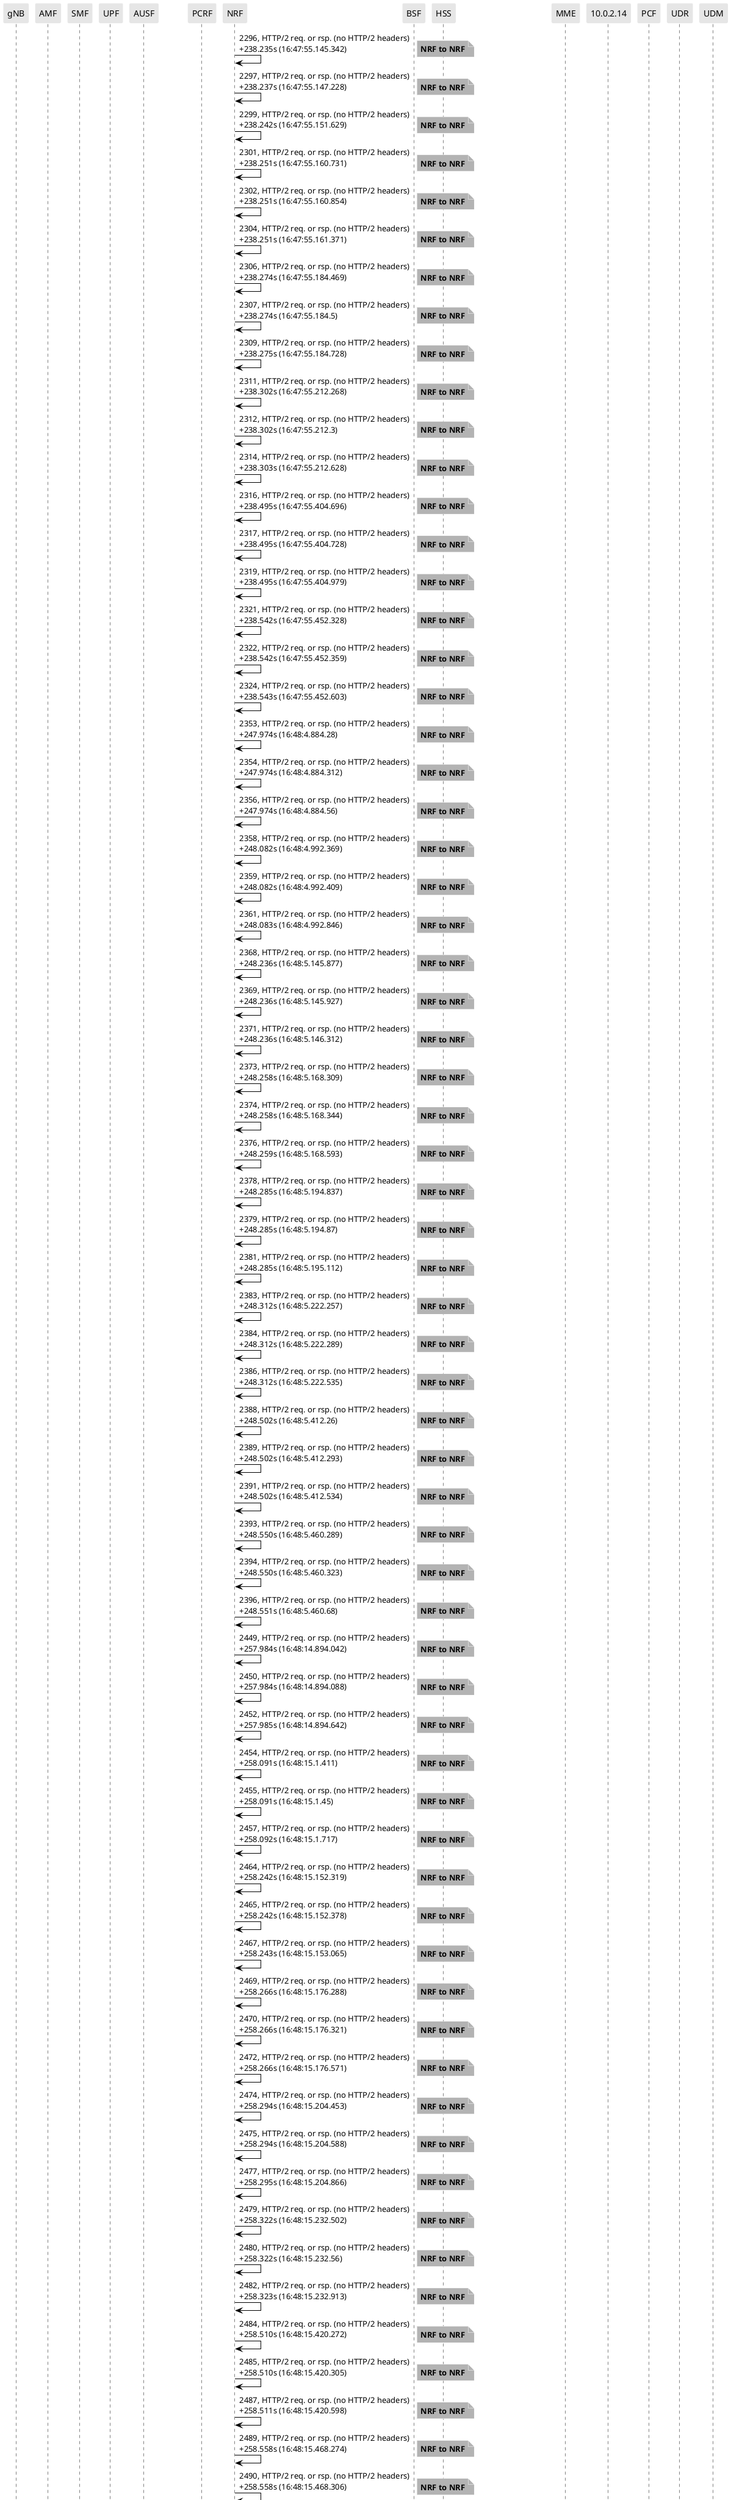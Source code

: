 @startuml
skinparam shadowing false
skinparam NoteBorderColor white
skinparam sequence {
    ArrowColor black
    LifeLineBorderColor black
    LifeLineBackgroundColor black
    ParticipantBorderColor white
    ParticipantBackgroundColor #e6e6e6
}
participant "gNB"
participant "AMF"
participant "SMF"
participant "UPF"
participant "AUSF"
participant "PCRF"
participant "NRF"
participant "BSF"
participant "HSS"
participant "MME"
participant "10.0.2.14"
participant "PCF"
participant "UDR"
participant "UDM"

"NRF" -> "NRF": 2296, HTTP/2 req. or rsp. (no HTTP/2 headers)\n+238.235s (16:47:55.145.342)

note right #b3b3b3
**NRF to NRF**
end note

"NRF" -> "NRF": 2297, HTTP/2 req. or rsp. (no HTTP/2 headers)\n+238.237s (16:47:55.147.228)

note right #b3b3b3
**NRF to NRF**
end note

"NRF" -> "NRF": 2299, HTTP/2 req. or rsp. (no HTTP/2 headers)\n+238.242s (16:47:55.151.629)

note right #b3b3b3
**NRF to NRF**
end note

"NRF" -> "NRF": 2301, HTTP/2 req. or rsp. (no HTTP/2 headers)\n+238.251s (16:47:55.160.731)

note right #b3b3b3
**NRF to NRF**
end note

"NRF" -> "NRF": 2302, HTTP/2 req. or rsp. (no HTTP/2 headers)\n+238.251s (16:47:55.160.854)

note right #b3b3b3
**NRF to NRF**
end note

"NRF" -> "NRF": 2304, HTTP/2 req. or rsp. (no HTTP/2 headers)\n+238.251s (16:47:55.161.371)

note right #b3b3b3
**NRF to NRF**
end note

"NRF" -> "NRF": 2306, HTTP/2 req. or rsp. (no HTTP/2 headers)\n+238.274s (16:47:55.184.469)

note right #b3b3b3
**NRF to NRF**
end note

"NRF" -> "NRF": 2307, HTTP/2 req. or rsp. (no HTTP/2 headers)\n+238.274s (16:47:55.184.5)

note right #b3b3b3
**NRF to NRF**
end note

"NRF" -> "NRF": 2309, HTTP/2 req. or rsp. (no HTTP/2 headers)\n+238.275s (16:47:55.184.728)

note right #b3b3b3
**NRF to NRF**
end note

"NRF" -> "NRF": 2311, HTTP/2 req. or rsp. (no HTTP/2 headers)\n+238.302s (16:47:55.212.268)

note right #b3b3b3
**NRF to NRF**
end note

"NRF" -> "NRF": 2312, HTTP/2 req. or rsp. (no HTTP/2 headers)\n+238.302s (16:47:55.212.3)

note right #b3b3b3
**NRF to NRF**
end note

"NRF" -> "NRF": 2314, HTTP/2 req. or rsp. (no HTTP/2 headers)\n+238.303s (16:47:55.212.628)

note right #b3b3b3
**NRF to NRF**
end note

"NRF" -> "NRF": 2316, HTTP/2 req. or rsp. (no HTTP/2 headers)\n+238.495s (16:47:55.404.696)

note right #b3b3b3
**NRF to NRF**
end note

"NRF" -> "NRF": 2317, HTTP/2 req. or rsp. (no HTTP/2 headers)\n+238.495s (16:47:55.404.728)

note right #b3b3b3
**NRF to NRF**
end note

"NRF" -> "NRF": 2319, HTTP/2 req. or rsp. (no HTTP/2 headers)\n+238.495s (16:47:55.404.979)

note right #b3b3b3
**NRF to NRF**
end note

"NRF" -> "NRF": 2321, HTTP/2 req. or rsp. (no HTTP/2 headers)\n+238.542s (16:47:55.452.328)

note right #b3b3b3
**NRF to NRF**
end note

"NRF" -> "NRF": 2322, HTTP/2 req. or rsp. (no HTTP/2 headers)\n+238.542s (16:47:55.452.359)

note right #b3b3b3
**NRF to NRF**
end note

"NRF" -> "NRF": 2324, HTTP/2 req. or rsp. (no HTTP/2 headers)\n+238.543s (16:47:55.452.603)

note right #b3b3b3
**NRF to NRF**
end note

"NRF" -> "NRF": 2353, HTTP/2 req. or rsp. (no HTTP/2 headers)\n+247.974s (16:48:4.884.28)

note right #b3b3b3
**NRF to NRF**
end note

"NRF" -> "NRF": 2354, HTTP/2 req. or rsp. (no HTTP/2 headers)\n+247.974s (16:48:4.884.312)

note right #b3b3b3
**NRF to NRF**
end note

"NRF" -> "NRF": 2356, HTTP/2 req. or rsp. (no HTTP/2 headers)\n+247.974s (16:48:4.884.56)

note right #b3b3b3
**NRF to NRF**
end note

"NRF" -> "NRF": 2358, HTTP/2 req. or rsp. (no HTTP/2 headers)\n+248.082s (16:48:4.992.369)

note right #b3b3b3
**NRF to NRF**
end note

"NRF" -> "NRF": 2359, HTTP/2 req. or rsp. (no HTTP/2 headers)\n+248.082s (16:48:4.992.409)

note right #b3b3b3
**NRF to NRF**
end note

"NRF" -> "NRF": 2361, HTTP/2 req. or rsp. (no HTTP/2 headers)\n+248.083s (16:48:4.992.846)

note right #b3b3b3
**NRF to NRF**
end note

"NRF" -> "NRF": 2368, HTTP/2 req. or rsp. (no HTTP/2 headers)\n+248.236s (16:48:5.145.877)

note right #b3b3b3
**NRF to NRF**
end note

"NRF" -> "NRF": 2369, HTTP/2 req. or rsp. (no HTTP/2 headers)\n+248.236s (16:48:5.145.927)

note right #b3b3b3
**NRF to NRF**
end note

"NRF" -> "NRF": 2371, HTTP/2 req. or rsp. (no HTTP/2 headers)\n+248.236s (16:48:5.146.312)

note right #b3b3b3
**NRF to NRF**
end note

"NRF" -> "NRF": 2373, HTTP/2 req. or rsp. (no HTTP/2 headers)\n+248.258s (16:48:5.168.309)

note right #b3b3b3
**NRF to NRF**
end note

"NRF" -> "NRF": 2374, HTTP/2 req. or rsp. (no HTTP/2 headers)\n+248.258s (16:48:5.168.344)

note right #b3b3b3
**NRF to NRF**
end note

"NRF" -> "NRF": 2376, HTTP/2 req. or rsp. (no HTTP/2 headers)\n+248.259s (16:48:5.168.593)

note right #b3b3b3
**NRF to NRF**
end note

"NRF" -> "NRF": 2378, HTTP/2 req. or rsp. (no HTTP/2 headers)\n+248.285s (16:48:5.194.837)

note right #b3b3b3
**NRF to NRF**
end note

"NRF" -> "NRF": 2379, HTTP/2 req. or rsp. (no HTTP/2 headers)\n+248.285s (16:48:5.194.87)

note right #b3b3b3
**NRF to NRF**
end note

"NRF" -> "NRF": 2381, HTTP/2 req. or rsp. (no HTTP/2 headers)\n+248.285s (16:48:5.195.112)

note right #b3b3b3
**NRF to NRF**
end note

"NRF" -> "NRF": 2383, HTTP/2 req. or rsp. (no HTTP/2 headers)\n+248.312s (16:48:5.222.257)

note right #b3b3b3
**NRF to NRF**
end note

"NRF" -> "NRF": 2384, HTTP/2 req. or rsp. (no HTTP/2 headers)\n+248.312s (16:48:5.222.289)

note right #b3b3b3
**NRF to NRF**
end note

"NRF" -> "NRF": 2386, HTTP/2 req. or rsp. (no HTTP/2 headers)\n+248.312s (16:48:5.222.535)

note right #b3b3b3
**NRF to NRF**
end note

"NRF" -> "NRF": 2388, HTTP/2 req. or rsp. (no HTTP/2 headers)\n+248.502s (16:48:5.412.26)

note right #b3b3b3
**NRF to NRF**
end note

"NRF" -> "NRF": 2389, HTTP/2 req. or rsp. (no HTTP/2 headers)\n+248.502s (16:48:5.412.293)

note right #b3b3b3
**NRF to NRF**
end note

"NRF" -> "NRF": 2391, HTTP/2 req. or rsp. (no HTTP/2 headers)\n+248.502s (16:48:5.412.534)

note right #b3b3b3
**NRF to NRF**
end note

"NRF" -> "NRF": 2393, HTTP/2 req. or rsp. (no HTTP/2 headers)\n+248.550s (16:48:5.460.289)

note right #b3b3b3
**NRF to NRF**
end note

"NRF" -> "NRF": 2394, HTTP/2 req. or rsp. (no HTTP/2 headers)\n+248.550s (16:48:5.460.323)

note right #b3b3b3
**NRF to NRF**
end note

"NRF" -> "NRF": 2396, HTTP/2 req. or rsp. (no HTTP/2 headers)\n+248.551s (16:48:5.460.68)

note right #b3b3b3
**NRF to NRF**
end note

"NRF" -> "NRF": 2449, HTTP/2 req. or rsp. (no HTTP/2 headers)\n+257.984s (16:48:14.894.042)

note right #b3b3b3
**NRF to NRF**
end note

"NRF" -> "NRF": 2450, HTTP/2 req. or rsp. (no HTTP/2 headers)\n+257.984s (16:48:14.894.088)

note right #b3b3b3
**NRF to NRF**
end note

"NRF" -> "NRF": 2452, HTTP/2 req. or rsp. (no HTTP/2 headers)\n+257.985s (16:48:14.894.642)

note right #b3b3b3
**NRF to NRF**
end note

"NRF" -> "NRF": 2454, HTTP/2 req. or rsp. (no HTTP/2 headers)\n+258.091s (16:48:15.1.411)

note right #b3b3b3
**NRF to NRF**
end note

"NRF" -> "NRF": 2455, HTTP/2 req. or rsp. (no HTTP/2 headers)\n+258.091s (16:48:15.1.45)

note right #b3b3b3
**NRF to NRF**
end note

"NRF" -> "NRF": 2457, HTTP/2 req. or rsp. (no HTTP/2 headers)\n+258.092s (16:48:15.1.717)

note right #b3b3b3
**NRF to NRF**
end note

"NRF" -> "NRF": 2464, HTTP/2 req. or rsp. (no HTTP/2 headers)\n+258.242s (16:48:15.152.319)

note right #b3b3b3
**NRF to NRF**
end note

"NRF" -> "NRF": 2465, HTTP/2 req. or rsp. (no HTTP/2 headers)\n+258.242s (16:48:15.152.378)

note right #b3b3b3
**NRF to NRF**
end note

"NRF" -> "NRF": 2467, HTTP/2 req. or rsp. (no HTTP/2 headers)\n+258.243s (16:48:15.153.065)

note right #b3b3b3
**NRF to NRF**
end note

"NRF" -> "NRF": 2469, HTTP/2 req. or rsp. (no HTTP/2 headers)\n+258.266s (16:48:15.176.288)

note right #b3b3b3
**NRF to NRF**
end note

"NRF" -> "NRF": 2470, HTTP/2 req. or rsp. (no HTTP/2 headers)\n+258.266s (16:48:15.176.321)

note right #b3b3b3
**NRF to NRF**
end note

"NRF" -> "NRF": 2472, HTTP/2 req. or rsp. (no HTTP/2 headers)\n+258.266s (16:48:15.176.571)

note right #b3b3b3
**NRF to NRF**
end note

"NRF" -> "NRF": 2474, HTTP/2 req. or rsp. (no HTTP/2 headers)\n+258.294s (16:48:15.204.453)

note right #b3b3b3
**NRF to NRF**
end note

"NRF" -> "NRF": 2475, HTTP/2 req. or rsp. (no HTTP/2 headers)\n+258.294s (16:48:15.204.588)

note right #b3b3b3
**NRF to NRF**
end note

"NRF" -> "NRF": 2477, HTTP/2 req. or rsp. (no HTTP/2 headers)\n+258.295s (16:48:15.204.866)

note right #b3b3b3
**NRF to NRF**
end note

"NRF" -> "NRF": 2479, HTTP/2 req. or rsp. (no HTTP/2 headers)\n+258.322s (16:48:15.232.502)

note right #b3b3b3
**NRF to NRF**
end note

"NRF" -> "NRF": 2480, HTTP/2 req. or rsp. (no HTTP/2 headers)\n+258.322s (16:48:15.232.56)

note right #b3b3b3
**NRF to NRF**
end note

"NRF" -> "NRF": 2482, HTTP/2 req. or rsp. (no HTTP/2 headers)\n+258.323s (16:48:15.232.913)

note right #b3b3b3
**NRF to NRF**
end note

"NRF" -> "NRF": 2484, HTTP/2 req. or rsp. (no HTTP/2 headers)\n+258.510s (16:48:15.420.272)

note right #b3b3b3
**NRF to NRF**
end note

"NRF" -> "NRF": 2485, HTTP/2 req. or rsp. (no HTTP/2 headers)\n+258.510s (16:48:15.420.305)

note right #b3b3b3
**NRF to NRF**
end note

"NRF" -> "NRF": 2487, HTTP/2 req. or rsp. (no HTTP/2 headers)\n+258.511s (16:48:15.420.598)

note right #b3b3b3
**NRF to NRF**
end note

"NRF" -> "NRF": 2489, HTTP/2 req. or rsp. (no HTTP/2 headers)\n+258.558s (16:48:15.468.274)

note right #b3b3b3
**NRF to NRF**
end note

"NRF" -> "NRF": 2490, HTTP/2 req. or rsp. (no HTTP/2 headers)\n+258.558s (16:48:15.468.306)

note right #b3b3b3
**NRF to NRF**
end note

"NRF" -> "NRF": 2492, HTTP/2 req. or rsp. (no HTTP/2 headers)\n+258.558s (16:48:15.468.573)

note right #b3b3b3
**NRF to NRF**
end note

"MME" -> "HSS": 2519, \n+264.714s (16:48:21.624.075)

note right
**MME to HSS**
end note

"HSS" -> "MME": 2520, \n+264.714s (16:48:21.624.221)

note right
**HSS to MME**
end note

"SMF" -> "PCRF": 2522, \n+265.010s (16:48:21.920.496)

note right
**SMF to PCRF**
end note

"PCRF" -> "SMF": 2523, \n+265.011s (16:48:21.921.016)

note right
**PCRF to SMF**
end note

"NRF" -> "NRF": 2529, HTTP/2 req. or rsp. (no HTTP/2 headers)\n+267.994s (16:48:24.904.523)

note right #b3b3b3
**NRF to NRF**
end note

"NRF" -> "NRF": 2530, HTTP/2 req. or rsp. (no HTTP/2 headers)\n+267.994s (16:48:24.904.555)

note right #b3b3b3
**NRF to NRF**
end note

"NRF" -> "NRF": 2532, HTTP/2 req. or rsp. (no HTTP/2 headers)\n+267.995s (16:48:24.904.85)

note right #b3b3b3
**NRF to NRF**
end note

"NRF" -> "NRF": 2534, HTTP/2 req. or rsp. (no HTTP/2 headers)\n+268.098s (16:48:25.8.321)

note right #b3b3b3
**NRF to NRF**
end note

"NRF" -> "NRF": 2535, HTTP/2 req. or rsp. (no HTTP/2 headers)\n+268.098s (16:48:25.8.359)

note right #b3b3b3
**NRF to NRF**
end note

"NRF" -> "NRF": 2537, HTTP/2 req. or rsp. (no HTTP/2 headers)\n+268.099s (16:48:25.8.774)

note right #b3b3b3
**NRF to NRF**
end note

"NRF" -> "NRF": 2544, HTTP/2 req. or rsp. (no HTTP/2 headers)\n+268.249s (16:48:25.159.488)

note right #b3b3b3
**NRF to NRF**
end note

"NRF" -> "NRF": 2545, HTTP/2 req. or rsp. (no HTTP/2 headers)\n+268.250s (16:48:25.160.027)

note right #b3b3b3
**NRF to NRF**
end note

"NRF" -> "NRF": 2547, HTTP/2 req. or rsp. (no HTTP/2 headers)\n+268.253s (16:48:25.163.406)

note right #b3b3b3
**NRF to NRF**
end note

"NRF" -> "NRF": 2549, HTTP/2 req. or rsp. (no HTTP/2 headers)\n+268.274s (16:48:25.184.443)

note right #b3b3b3
**NRF to NRF**
end note

"NRF" -> "NRF": 2550, HTTP/2 req. or rsp. (no HTTP/2 headers)\n+268.274s (16:48:25.184.501)

note right #b3b3b3
**NRF to NRF**
end note

"NRF" -> "NRF": 2552, HTTP/2 req. or rsp. (no HTTP/2 headers)\n+268.275s (16:48:25.184.912)

note right #b3b3b3
**NRF to NRF**
end note

"NRF" -> "NRF": 2554, HTTP/2 req. or rsp. (no HTTP/2 headers)\n+268.302s (16:48:25.212.32)

note right #b3b3b3
**NRF to NRF**
end note

"NRF" -> "NRF": 2555, HTTP/2 req. or rsp. (no HTTP/2 headers)\n+268.302s (16:48:25.212.362)

note right #b3b3b3
**NRF to NRF**
end note

"NRF" -> "NRF": 2557, HTTP/2 req. or rsp. (no HTTP/2 headers)\n+268.303s (16:48:25.212.672)

note right #b3b3b3
**NRF to NRF**
end note

"NRF" -> "NRF": 2559, HTTP/2 req. or rsp. (no HTTP/2 headers)\n+268.330s (16:48:25.240.475)

note right #b3b3b3
**NRF to NRF**
end note

"NRF" -> "NRF": 2560, HTTP/2 req. or rsp. (no HTTP/2 headers)\n+268.330s (16:48:25.240.507)

note right #b3b3b3
**NRF to NRF**
end note

"NRF" -> "NRF": 2562, HTTP/2 req. or rsp. (no HTTP/2 headers)\n+268.331s (16:48:25.240.986)

note right #b3b3b3
**NRF to NRF**
end note

"NRF" -> "NRF": 2564, HTTP/2 req. or rsp. (no HTTP/2 headers)\n+268.518s (16:48:25.428.295)

note right #b3b3b3
**NRF to NRF**
end note

"NRF" -> "NRF": 2565, HTTP/2 req. or rsp. (no HTTP/2 headers)\n+268.518s (16:48:25.428.331)

note right #b3b3b3
**NRF to NRF**
end note

"NRF" -> "NRF": 2567, HTTP/2 req. or rsp. (no HTTP/2 headers)\n+268.519s (16:48:25.428.605)

note right #b3b3b3
**NRF to NRF**
end note

"NRF" -> "NRF": 2569, HTTP/2 req. or rsp. (no HTTP/2 headers)\n+268.566s (16:48:25.476.46)

note right #b3b3b3
**NRF to NRF**
end note

"NRF" -> "NRF": 2570, HTTP/2 req. or rsp. (no HTTP/2 headers)\n+268.566s (16:48:25.476.507)

note right #b3b3b3
**NRF to NRF**
end note

"NRF" -> "NRF": 2572, HTTP/2 req. or rsp. (no HTTP/2 headers)\n+268.567s (16:48:25.476.797)

note right #b3b3b3
**NRF to NRF**
end note

"NRF" -> "NRF": 2599, HTTP/2 req. or rsp. (no HTTP/2 headers)\n+278.002s (16:48:34.912.256)

note right #b3b3b3
**NRF to NRF**
end note

"NRF" -> "NRF": 2600, HTTP/2 req. or rsp. (no HTTP/2 headers)\n+278.002s (16:48:34.912.291)

note right #b3b3b3
**NRF to NRF**
end note

"NRF" -> "NRF": 2602, HTTP/2 req. or rsp. (no HTTP/2 headers)\n+278.003s (16:48:34.912.626)

note right #b3b3b3
**NRF to NRF**
end note

"NRF" -> "NRF": 2604, HTTP/2 req. or rsp. (no HTTP/2 headers)\n+278.106s (16:48:35.16.26)

note right #b3b3b3
**NRF to NRF**
end note

"NRF" -> "NRF": 2605, HTTP/2 req. or rsp. (no HTTP/2 headers)\n+278.106s (16:48:35.16.291)

note right #b3b3b3
**NRF to NRF**
end note

"NRF" -> "NRF": 2607, HTTP/2 req. or rsp. (no HTTP/2 headers)\n+278.107s (16:48:35.16.628)

note right #b3b3b3
**NRF to NRF**
end note

@enduml
